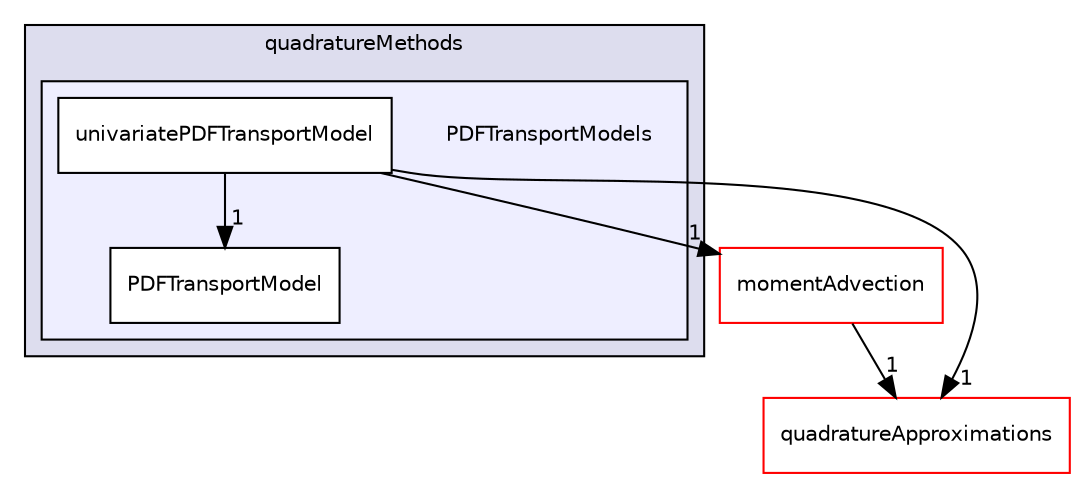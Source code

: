 digraph "PDFTransportModels" {
  bgcolor=transparent;
  compound=true
  node [ fontsize="10", fontname="Helvetica"];
  edge [ labelfontsize="10", labelfontname="Helvetica"];
  subgraph clusterdir_259a5a6e928303d9988273e835fb5828 {
    graph [ bgcolor="#ddddee", pencolor="black", label="quadratureMethods" fontname="Helvetica", fontsize="10", URL="dir_259a5a6e928303d9988273e835fb5828.html"]
  subgraph clusterdir_a2511ae0788c5bf3ef079489002b5a51 {
    graph [ bgcolor="#eeeeff", pencolor="black", label="" URL="dir_a2511ae0788c5bf3ef079489002b5a51.html"];
    dir_a2511ae0788c5bf3ef079489002b5a51 [shape=plaintext label="PDFTransportModels"];
    dir_c7bb23c4c35074ff6c3bb01ead78aaa0 [shape=box label="PDFTransportModel" color="black" fillcolor="white" style="filled" URL="dir_c7bb23c4c35074ff6c3bb01ead78aaa0.html"];
    dir_67267f5a91ed640e67510f5791a1c825 [shape=box label="univariatePDFTransportModel" color="black" fillcolor="white" style="filled" URL="dir_67267f5a91ed640e67510f5791a1c825.html"];
  }
  }
  dir_1a1d8e7a8fbc26c9783a2a4005a1b47e [shape=box label="momentAdvection" color="red" URL="dir_1a1d8e7a8fbc26c9783a2a4005a1b47e.html"];
  dir_719cf215453ac00ed8aac873f3732925 [shape=box label="quadratureApproximations" color="red" URL="dir_719cf215453ac00ed8aac873f3732925.html"];
  dir_67267f5a91ed640e67510f5791a1c825->dir_1a1d8e7a8fbc26c9783a2a4005a1b47e [headlabel="1", labeldistance=1.5 headhref="dir_000244_000103.html"];
  dir_67267f5a91ed640e67510f5791a1c825->dir_719cf215453ac00ed8aac873f3732925 [headlabel="1", labeldistance=1.5 headhref="dir_000244_000167.html"];
  dir_67267f5a91ed640e67510f5791a1c825->dir_c7bb23c4c35074ff6c3bb01ead78aaa0 [headlabel="1", labeldistance=1.5 headhref="dir_000244_000208.html"];
  dir_1a1d8e7a8fbc26c9783a2a4005a1b47e->dir_719cf215453ac00ed8aac873f3732925 [headlabel="1", labeldistance=1.5 headhref="dir_000103_000167.html"];
}
